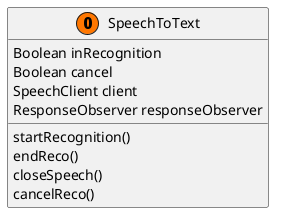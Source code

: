 @startuml
'https://plantuml.com/class-diagram

class SpeechToText << (O, #FF7700) >> {
Boolean inRecognition
Boolean cancel
SpeechClient client
ResponseObserver responseObserver
startRecognition()
endReco()
closeSpeech()
cancelReco()
}

@enduml